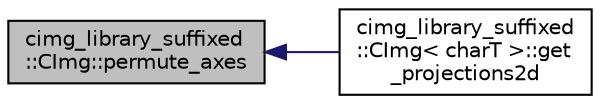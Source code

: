 digraph "cimg_library_suffixed::CImg::permute_axes"
{
  edge [fontname="Helvetica",fontsize="10",labelfontname="Helvetica",labelfontsize="10"];
  node [fontname="Helvetica",fontsize="10",shape=record];
  rankdir="LR";
  Node2865 [label="cimg_library_suffixed\l::CImg::permute_axes",height=0.2,width=0.4,color="black", fillcolor="grey75", style="filled", fontcolor="black"];
  Node2865 -> Node2866 [dir="back",color="midnightblue",fontsize="10",style="solid",fontname="Helvetica"];
  Node2866 [label="cimg_library_suffixed\l::CImg\< charT \>::get\l_projections2d",height=0.2,width=0.4,color="black", fillcolor="white", style="filled",URL="$structcimg__library__suffixed_1_1_c_img.html#a1774ac5f65cb510394e8f04b2a8881e7",tooltip="Generate a 2d representation of a 3d image, with XY,XZ and YZ views. "];
}
